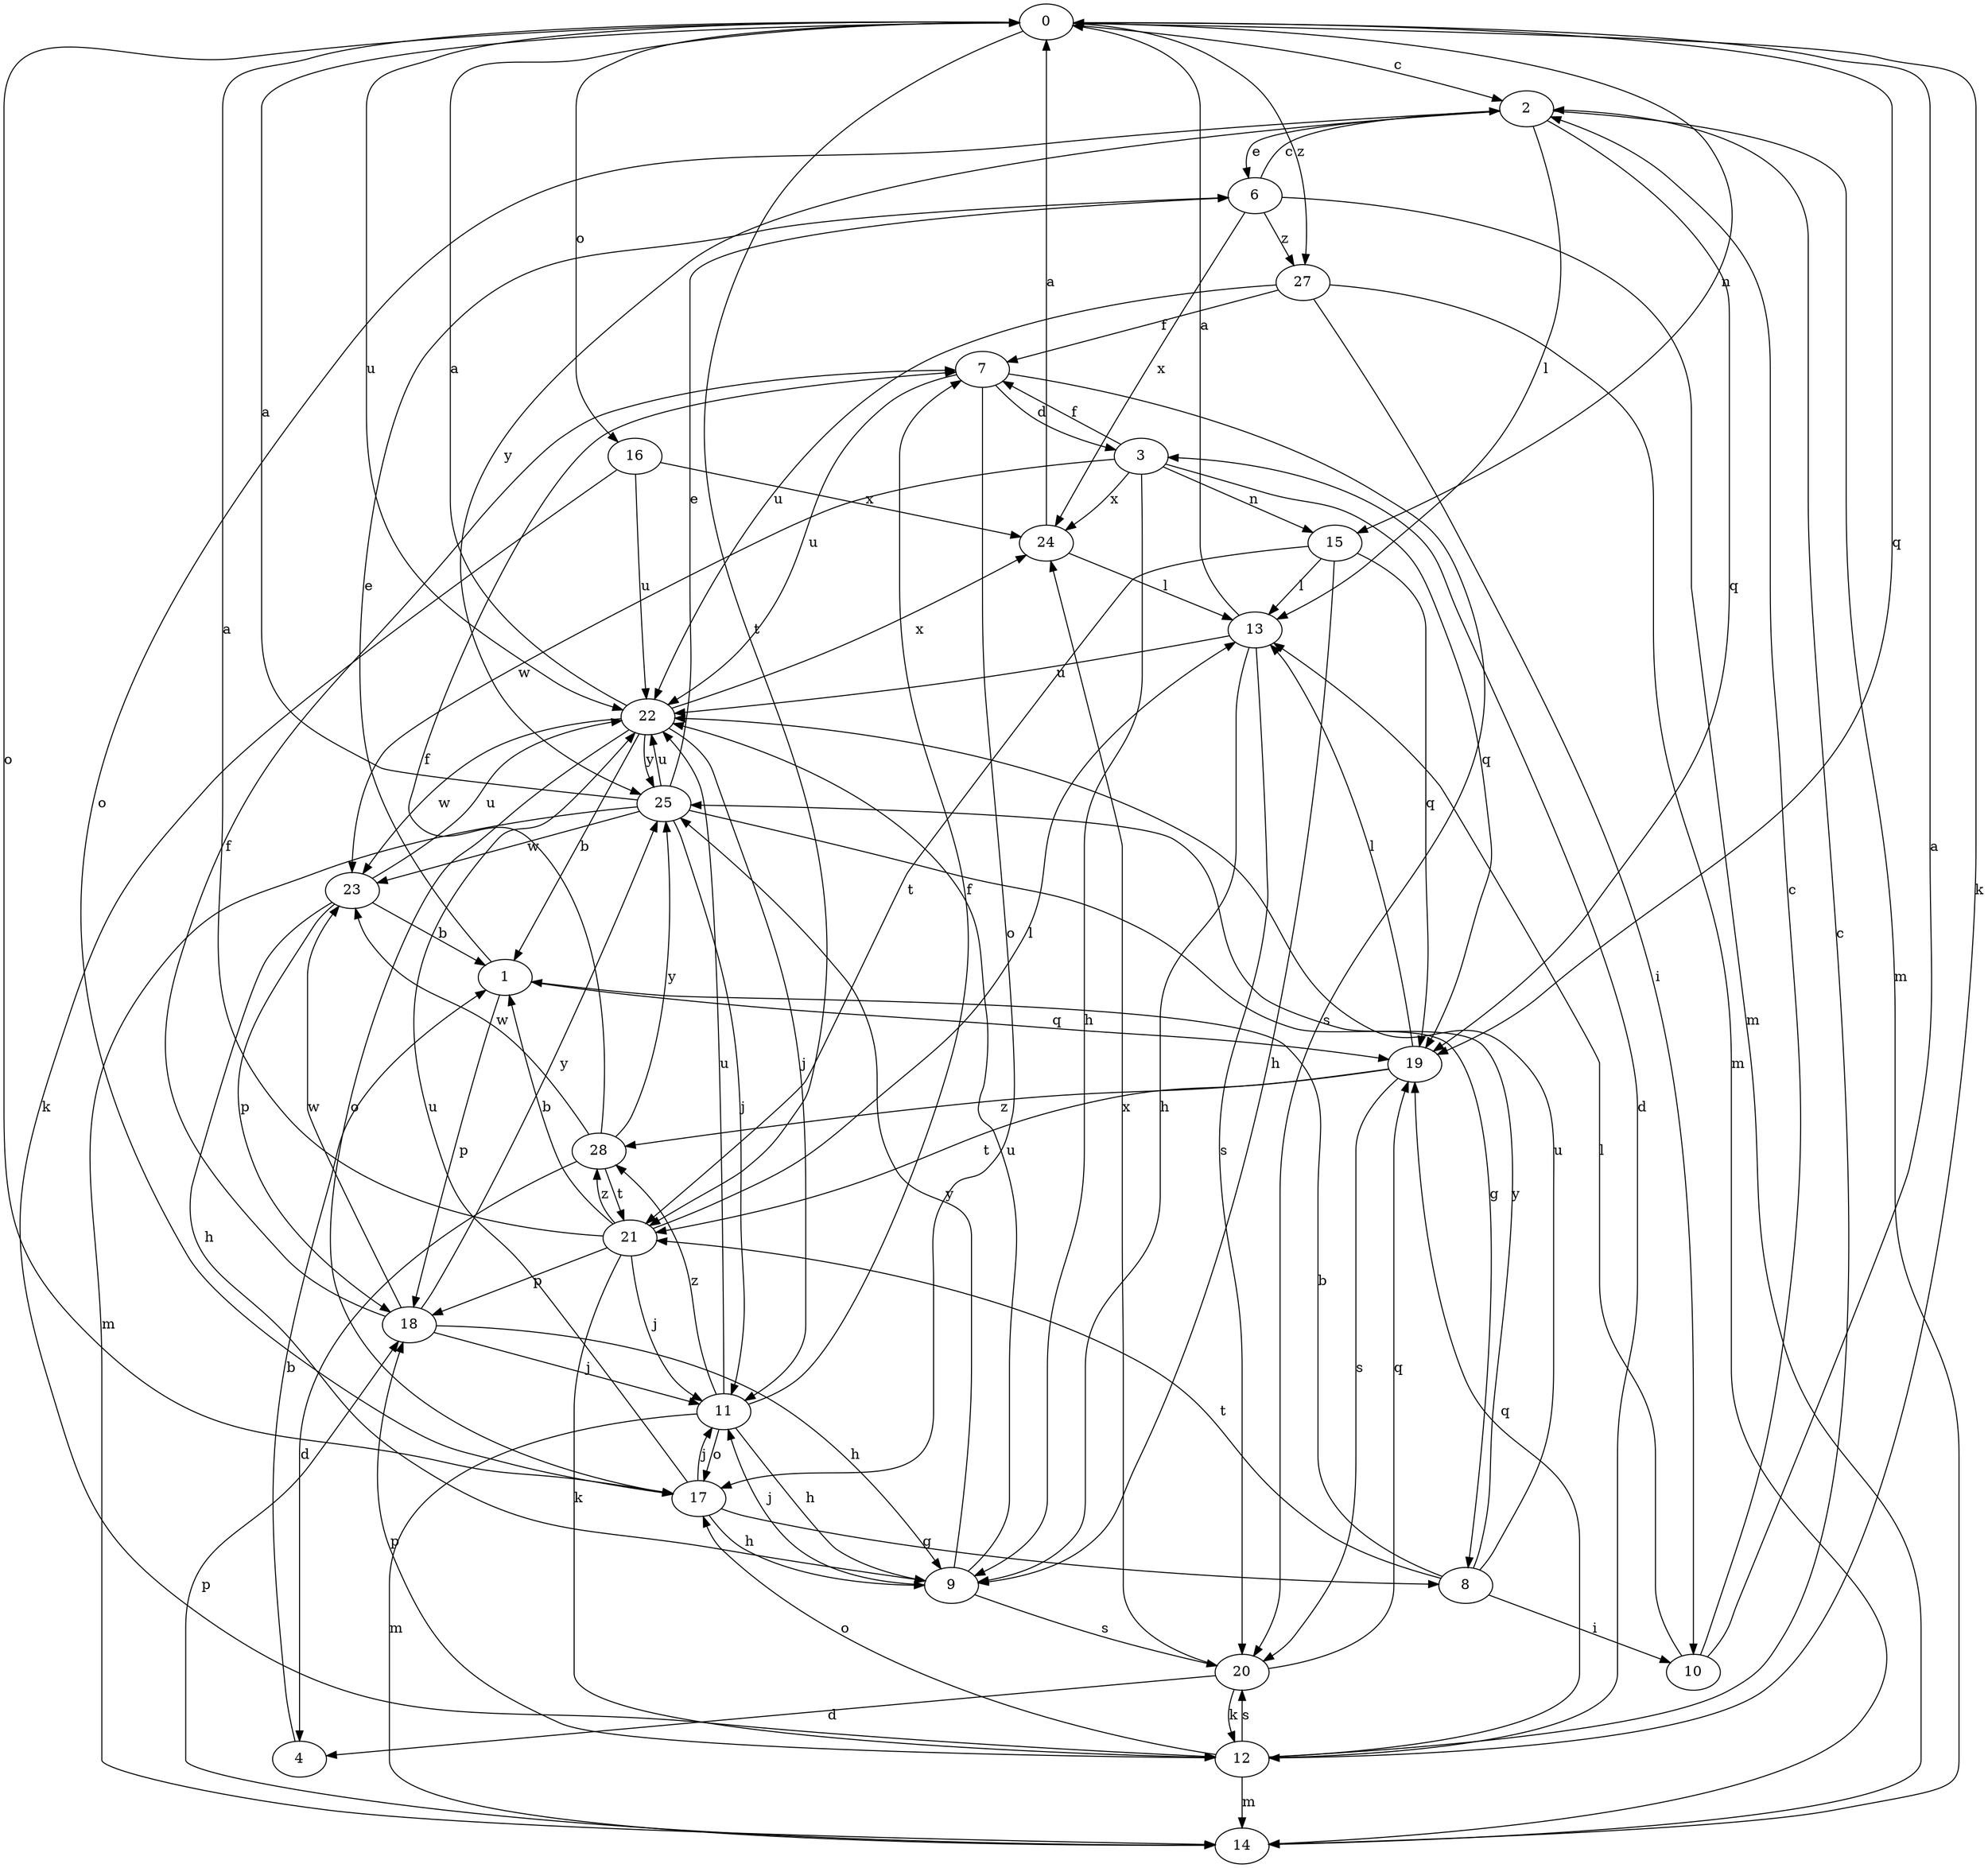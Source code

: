 strict digraph  {
0;
1;
2;
3;
4;
6;
7;
8;
9;
10;
11;
12;
13;
14;
15;
16;
17;
18;
19;
20;
21;
22;
23;
24;
25;
27;
28;
0 -> 2  [label=c];
0 -> 12  [label=k];
0 -> 15  [label=n];
0 -> 16  [label=o];
0 -> 17  [label=o];
0 -> 19  [label=q];
0 -> 21  [label=t];
0 -> 22  [label=u];
0 -> 27  [label=z];
1 -> 6  [label=e];
1 -> 18  [label=p];
1 -> 19  [label=q];
2 -> 6  [label=e];
2 -> 13  [label=l];
2 -> 14  [label=m];
2 -> 17  [label=o];
2 -> 19  [label=q];
2 -> 25  [label=y];
3 -> 7  [label=f];
3 -> 9  [label=h];
3 -> 15  [label=n];
3 -> 19  [label=q];
3 -> 23  [label=w];
3 -> 24  [label=x];
4 -> 1  [label=b];
6 -> 2  [label=c];
6 -> 14  [label=m];
6 -> 24  [label=x];
6 -> 27  [label=z];
7 -> 3  [label=d];
7 -> 17  [label=o];
7 -> 20  [label=s];
7 -> 22  [label=u];
8 -> 1  [label=b];
8 -> 10  [label=i];
8 -> 21  [label=t];
8 -> 22  [label=u];
8 -> 25  [label=y];
9 -> 11  [label=j];
9 -> 20  [label=s];
9 -> 22  [label=u];
9 -> 25  [label=y];
10 -> 0  [label=a];
10 -> 2  [label=c];
10 -> 13  [label=l];
11 -> 7  [label=f];
11 -> 9  [label=h];
11 -> 14  [label=m];
11 -> 17  [label=o];
11 -> 22  [label=u];
11 -> 28  [label=z];
12 -> 2  [label=c];
12 -> 3  [label=d];
12 -> 14  [label=m];
12 -> 17  [label=o];
12 -> 18  [label=p];
12 -> 19  [label=q];
12 -> 20  [label=s];
13 -> 0  [label=a];
13 -> 9  [label=h];
13 -> 20  [label=s];
13 -> 22  [label=u];
14 -> 18  [label=p];
15 -> 9  [label=h];
15 -> 13  [label=l];
15 -> 19  [label=q];
15 -> 21  [label=t];
16 -> 12  [label=k];
16 -> 22  [label=u];
16 -> 24  [label=x];
17 -> 8  [label=g];
17 -> 9  [label=h];
17 -> 11  [label=j];
17 -> 22  [label=u];
18 -> 7  [label=f];
18 -> 9  [label=h];
18 -> 11  [label=j];
18 -> 23  [label=w];
18 -> 25  [label=y];
19 -> 13  [label=l];
19 -> 20  [label=s];
19 -> 21  [label=t];
19 -> 28  [label=z];
20 -> 4  [label=d];
20 -> 12  [label=k];
20 -> 19  [label=q];
20 -> 24  [label=x];
21 -> 0  [label=a];
21 -> 1  [label=b];
21 -> 11  [label=j];
21 -> 12  [label=k];
21 -> 13  [label=l];
21 -> 18  [label=p];
21 -> 28  [label=z];
22 -> 0  [label=a];
22 -> 1  [label=b];
22 -> 11  [label=j];
22 -> 17  [label=o];
22 -> 23  [label=w];
22 -> 24  [label=x];
22 -> 25  [label=y];
23 -> 1  [label=b];
23 -> 9  [label=h];
23 -> 18  [label=p];
23 -> 22  [label=u];
24 -> 0  [label=a];
24 -> 13  [label=l];
25 -> 0  [label=a];
25 -> 6  [label=e];
25 -> 8  [label=g];
25 -> 11  [label=j];
25 -> 14  [label=m];
25 -> 22  [label=u];
25 -> 23  [label=w];
27 -> 7  [label=f];
27 -> 10  [label=i];
27 -> 14  [label=m];
27 -> 22  [label=u];
28 -> 4  [label=d];
28 -> 7  [label=f];
28 -> 21  [label=t];
28 -> 23  [label=w];
28 -> 25  [label=y];
}

